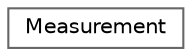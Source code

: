 digraph "Graficzna hierarchia klas"
{
 // LATEX_PDF_SIZE
  bgcolor="transparent";
  edge [fontname=Helvetica,fontsize=10,labelfontname=Helvetica,labelfontsize=10];
  node [fontname=Helvetica,fontsize=10,shape=box,height=0.2,width=0.4];
  rankdir="LR";
  Node0 [id="Node000000",label="Measurement",height=0.2,width=0.4,color="grey40", fillcolor="white", style="filled",URL="$struct_measurement.html",tooltip="Struktura reprezentująca pomiar."];
}
